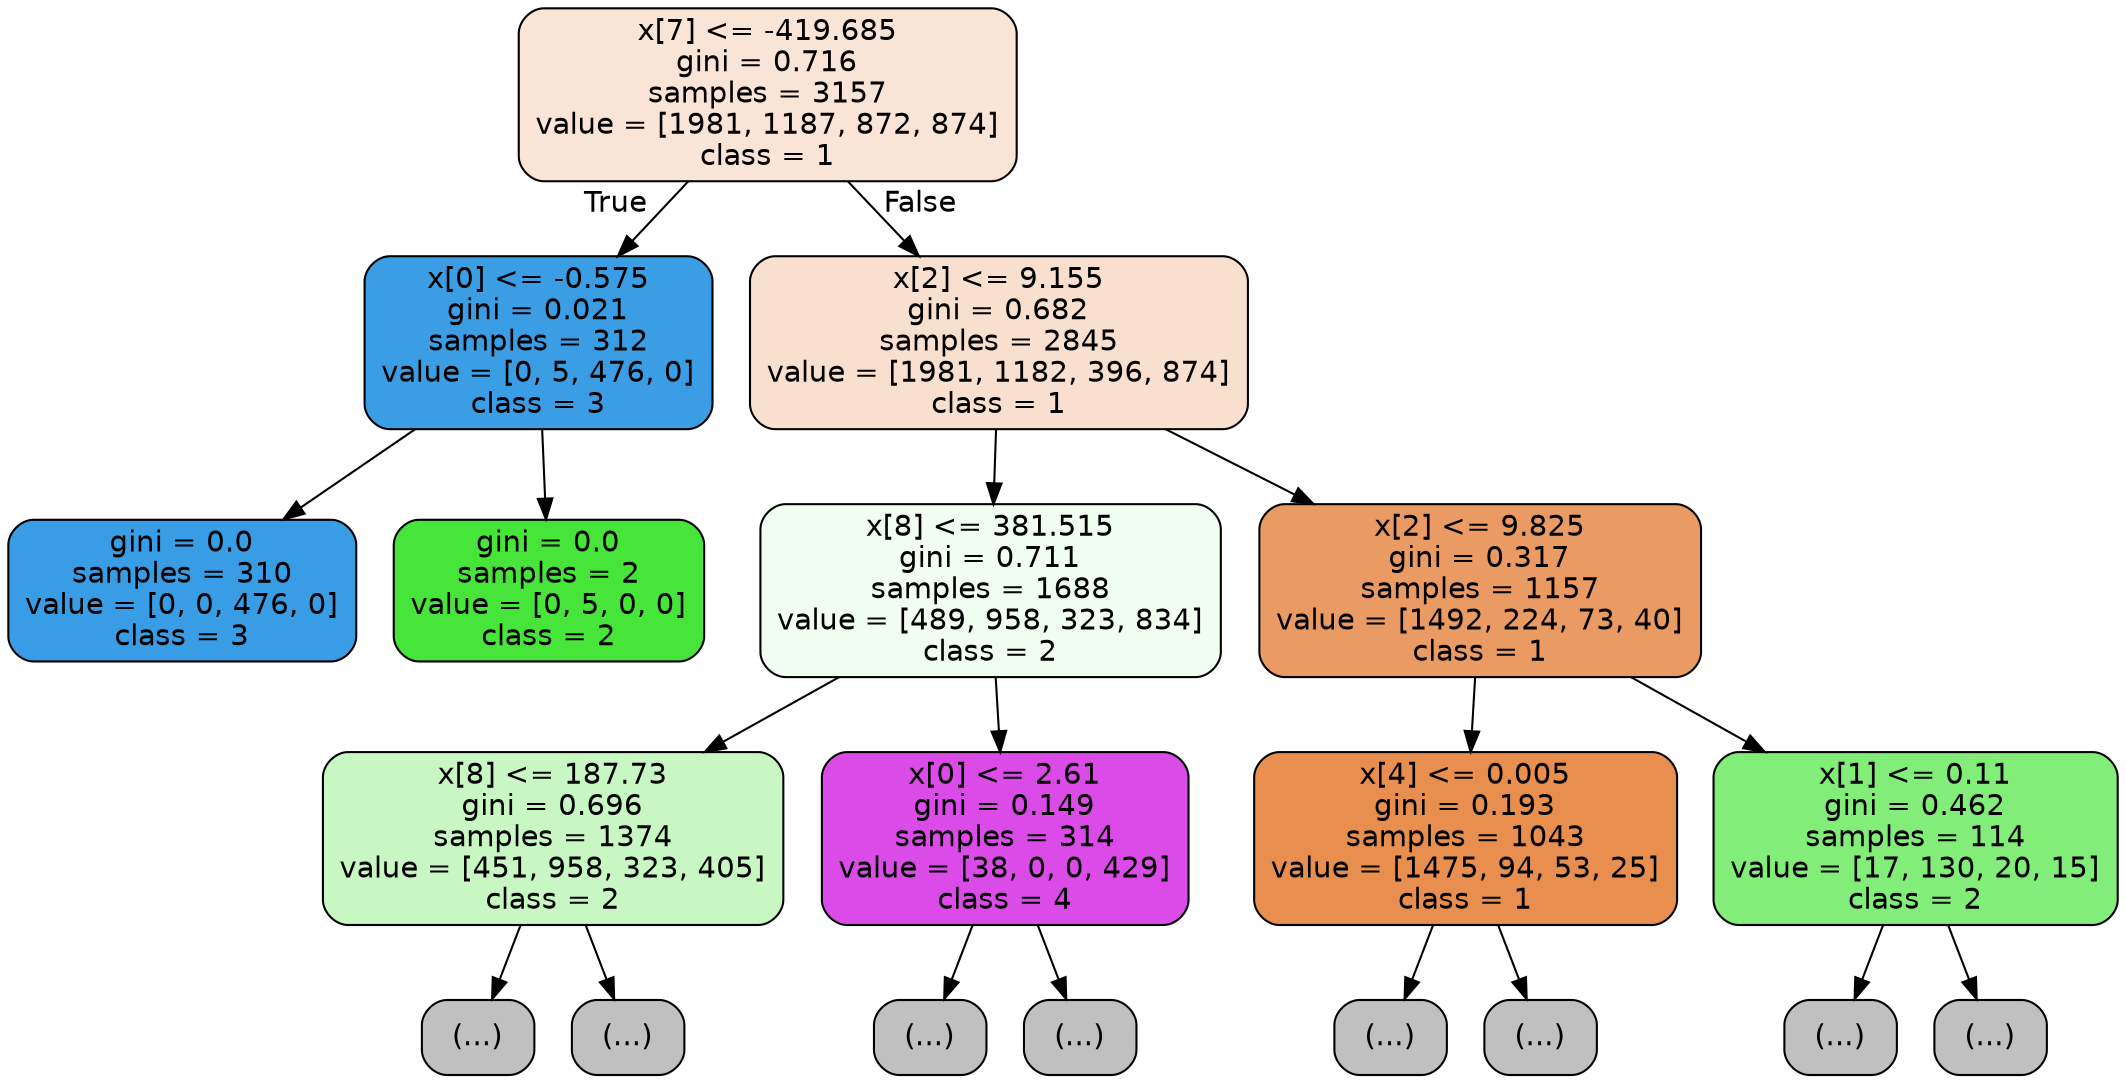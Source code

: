 digraph Tree {
node [shape=box, style="filled, rounded", color="black", fontname="helvetica"] ;
edge [fontname="helvetica"] ;
0 [label="x[7] <= -419.685\ngini = 0.716\nsamples = 3157\nvalue = [1981, 1187, 872, 874]\nclass = 1", fillcolor="#f9e4d5"] ;
1 [label="x[0] <= -0.575\ngini = 0.021\nsamples = 312\nvalue = [0, 5, 476, 0]\nclass = 3", fillcolor="#3b9ee5"] ;
0 -> 1 [labeldistance=2.5, labelangle=45, headlabel="True"] ;
2 [label="gini = 0.0\nsamples = 310\nvalue = [0, 0, 476, 0]\nclass = 3", fillcolor="#399de5"] ;
1 -> 2 ;
3 [label="gini = 0.0\nsamples = 2\nvalue = [0, 5, 0, 0]\nclass = 2", fillcolor="#47e539"] ;
1 -> 3 ;
4 [label="x[2] <= 9.155\ngini = 0.682\nsamples = 2845\nvalue = [1981, 1182, 396, 874]\nclass = 1", fillcolor="#f9e0ce"] ;
0 -> 4 [labeldistance=2.5, labelangle=-45, headlabel="False"] ;
5 [label="x[8] <= 381.515\ngini = 0.711\nsamples = 1688\nvalue = [489, 958, 323, 834]\nclass = 2", fillcolor="#f2fdf1"] ;
4 -> 5 ;
6 [label="x[8] <= 187.73\ngini = 0.696\nsamples = 1374\nvalue = [451, 958, 323, 405]\nclass = 2", fillcolor="#c8f7c3"] ;
5 -> 6 ;
7 [label="(...)", fillcolor="#C0C0C0"] ;
6 -> 7 ;
254 [label="(...)", fillcolor="#C0C0C0"] ;
6 -> 254 ;
257 [label="x[0] <= 2.61\ngini = 0.149\nsamples = 314\nvalue = [38, 0, 0, 429]\nclass = 4", fillcolor="#db4be7"] ;
5 -> 257 ;
258 [label="(...)", fillcolor="#C0C0C0"] ;
257 -> 258 ;
261 [label="(...)", fillcolor="#C0C0C0"] ;
257 -> 261 ;
262 [label="x[2] <= 9.825\ngini = 0.317\nsamples = 1157\nvalue = [1492, 224, 73, 40]\nclass = 1", fillcolor="#ea9b63"] ;
4 -> 262 ;
263 [label="x[4] <= 0.005\ngini = 0.193\nsamples = 1043\nvalue = [1475, 94, 53, 25]\nclass = 1", fillcolor="#e88f4f"] ;
262 -> 263 ;
264 [label="(...)", fillcolor="#C0C0C0"] ;
263 -> 264 ;
325 [label="(...)", fillcolor="#C0C0C0"] ;
263 -> 325 ;
368 [label="x[1] <= 0.11\ngini = 0.462\nsamples = 114\nvalue = [17, 130, 20, 15]\nclass = 2", fillcolor="#82ed79"] ;
262 -> 368 ;
369 [label="(...)", fillcolor="#C0C0C0"] ;
368 -> 369 ;
376 [label="(...)", fillcolor="#C0C0C0"] ;
368 -> 376 ;
}
